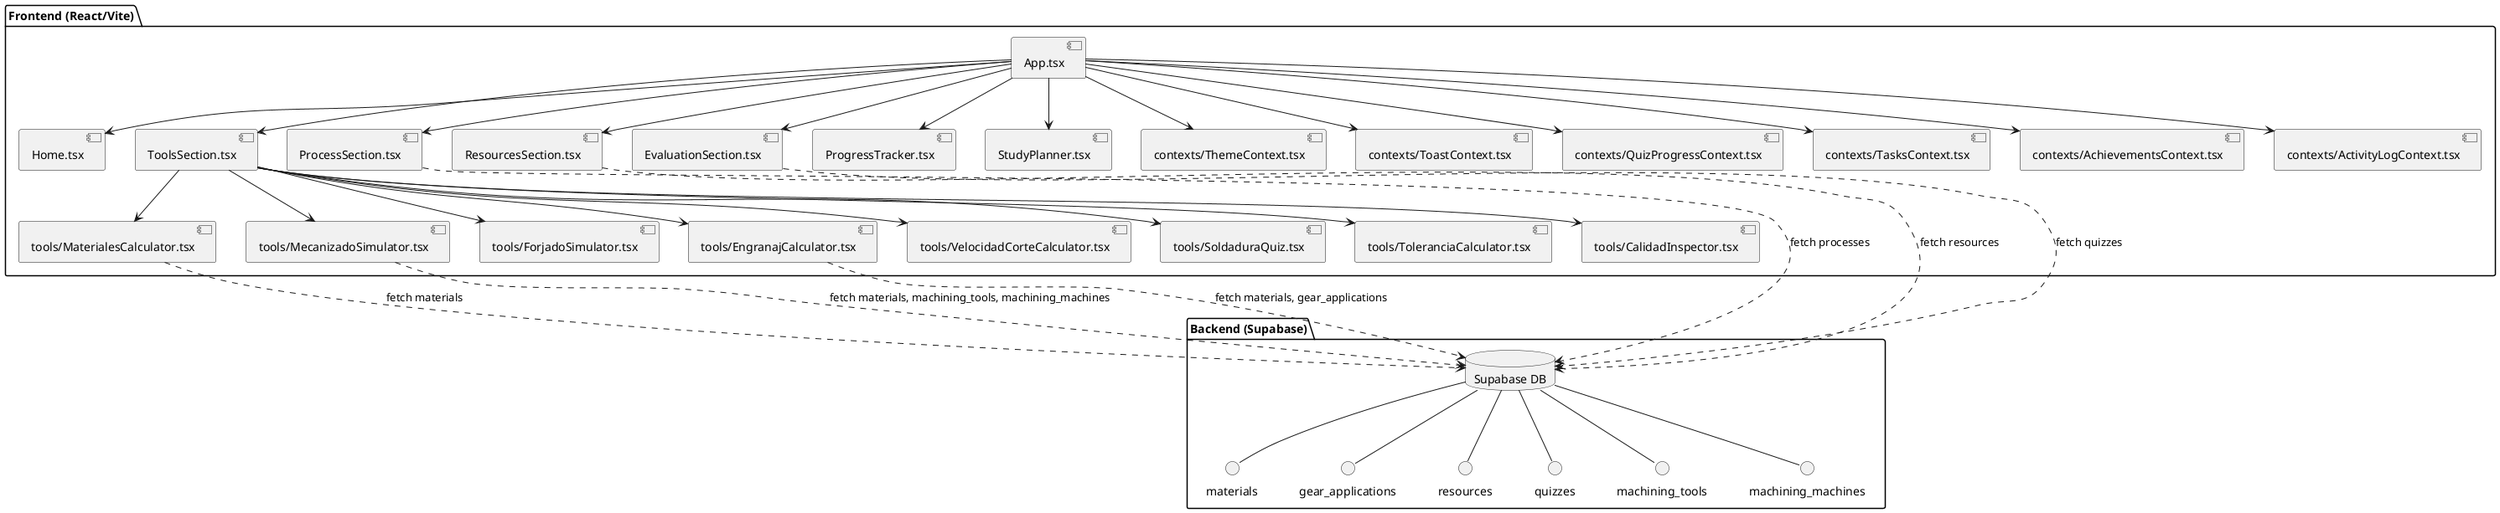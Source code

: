 @startuml Diagrama-de-Aprendizaje
' Centro de Aprendizaje - Arquitectura General

package "Frontend (React/Vite)" {
  [App.tsx] --> [Home.tsx]
  [App.tsx] --> [ProcessSection.tsx]
  [App.tsx] --> [ToolsSection.tsx]
  [App.tsx] --> [ResourcesSection.tsx]
  [App.tsx] --> [EvaluationSection.tsx]
  [App.tsx] --> [ProgressTracker.tsx]
  [App.tsx] --> [StudyPlanner.tsx]
  [ToolsSection.tsx] --> [tools/MaterialesCalculator.tsx]
  [ToolsSection.tsx] --> [tools/MecanizadoSimulator.tsx]
  [ToolsSection.tsx] --> [tools/ForjadoSimulator.tsx]
  [ToolsSection.tsx] --> [tools/EngranajCalculator.tsx]
  [ToolsSection.tsx] --> [tools/VelocidadCorteCalculator.tsx]
  [ToolsSection.tsx] --> [tools/SoldaduraQuiz.tsx]
  [ToolsSection.tsx] --> [tools/ToleranciaCalculator.tsx]
  [ToolsSection.tsx] --> [tools/CalidadInspector.tsx]
  [App.tsx] --> [contexts/ThemeContext.tsx]
  [App.tsx] --> [contexts/ToastContext.tsx]
  [App.tsx] --> [contexts/QuizProgressContext.tsx]
  [App.tsx] --> [contexts/TasksContext.tsx]
  [App.tsx] --> [contexts/AchievementsContext.tsx]
  [App.tsx] --> [contexts/ActivityLogContext.tsx]
}

package "Backend (Supabase)" {
  database "Supabase DB" as DB
  DB -- "materials"
  DB -- "gear_applications"
  DB -- "resources"
  DB -- "quizzes"
  DB -- "machining_tools"
  DB -- "machining_machines"
}

[tools/MaterialesCalculator.tsx] ..> DB : fetch materials
[tools/EngranajCalculator.tsx] ..> DB : fetch materials, gear_applications
[tools/MecanizadoSimulator.tsx] ..> DB : fetch materials, machining_tools, machining_machines
[ResourcesSection.tsx] ..> DB : fetch resources
[ProcessSection.tsx] ..> DB : fetch processes
[EvaluationSection.tsx] ..> DB : fetch quizzes

@enduml
